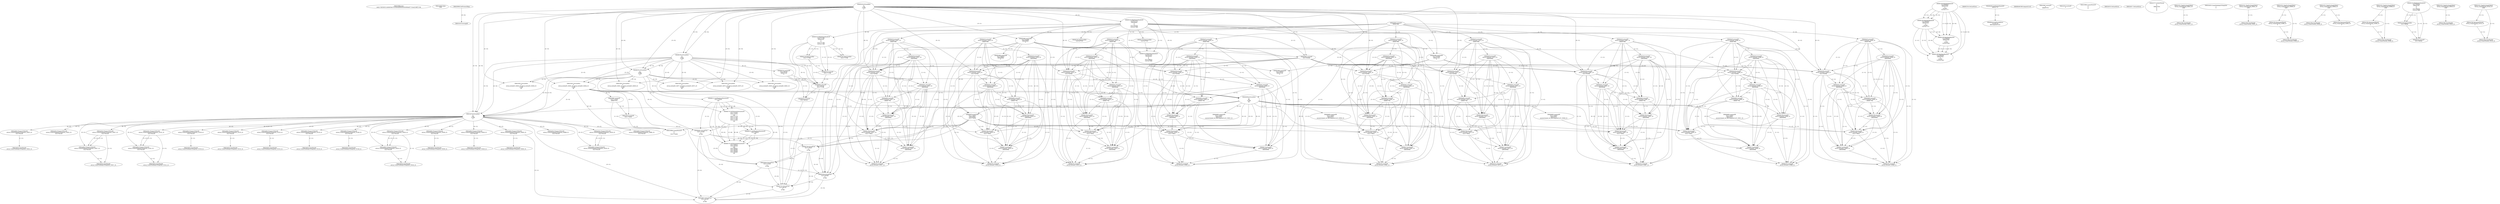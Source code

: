 // Global SCDG with merge call
digraph {
	0 [label="268454688.main
bc6c1749356551cbd4d54ee79104b4add90ee0e5b566def377e5a4226ff727b9"]
	1 [label="268454699.Sleep
1000"]
	2 [label="268450908.GetProcessHeap
"]
	3 [label="268465424.VirtualAlloc
0
128
12288
4"]
	4 [label="268465190.RegOpenKeyExW
2147483650
268501000
0
131097
2147417172"]
	5 [label="268465223.RegQueryValueExW
2147417376
268500984
0
0
3221762048
2147417188"]
	3 -> 5 [label="(0-->5)"]
	6 [label="268465254.GetLastError
"]
	7 [label="268465263.RegCloseKey
2147417376"]
	5 -> 7 [label="(1-->1)"]
	8 [label="268465489.wsprintfW
3221762048
268500964
0"]
	3 -> 8 [label="(0-->1)"]
	5 -> 8 [label="(5-->1)"]
	9 [label="268466183.VirtualAlloc
0
1024
12288
4"]
	3 -> 9 [label="(3-->3)"]
	3 -> 9 [label="(4-->4)"]
	10 [label="268466202.VirtualAlloc
0
3596
12288
4"]
	3 -> 10 [label="(3-->3)"]
	9 -> 10 [label="(3-->3)"]
	3 -> 10 [label="(4-->4)"]
	9 -> 10 [label="(4-->4)"]
	11 [label="268466212.GetWindowsDirectoryW
3221770240
256"]
	10 -> 11 [label="(0-->1)"]
	12 [label="268466270.GetVolumeInformationW
3221770240
3221770752
256
3221771776
3221771784
3221771780
3221771264
256"]
	10 -> 12 [label="(0-->1)"]
	11 -> 12 [label="(1-->1)"]
	11 -> 12 [label="(2-->3)"]
	11 -> 12 [label="(2-->8)"]
	13 [label="268465190.RegOpenKeyExW
2147483650
268501632
0
131097
2147417172"]
	4 -> 13 [label="(1-->1)"]
	4 -> 13 [label="(4-->4)"]
	4 -> 13 [label="(5-->5)"]
	14 [label="268465223.RegQueryValueExW
3221771788
268501592
0
0
3221771788
2147417188"]
	5 -> 14 [label="(6-->6)"]
	15 [label="268465239.RegCloseKey
3221771788"]
	14 -> 15 [label="(1-->1)"]
	14 -> 15 [label="(5-->1)"]
	16 [label="268466320.lstrlenW
3221771788"]
	14 -> 16 [label="(1-->1)"]
	14 -> 16 [label="(5-->1)"]
	15 -> 16 [label="(1-->1)"]
	17 [label="268466376.wsprintfW
3221766144
268501204
0"]
	9 -> 17 [label="(0-->1)"]
	18 [label="268466397.lstrcatW
3221766144
3221771788"]
	9 -> 18 [label="(0-->1)"]
	17 -> 18 [label="(1-->1)"]
	14 -> 18 [label="(1-->2)"]
	14 -> 18 [label="(5-->2)"]
	15 -> 18 [label="(1-->2)"]
	16 -> 18 [label="(1-->2)"]
	19 [label="268466409.GetModuleHandleW
268501752"]
	20 [label="268466416.GetProcAddress
270536744
RtlComputeCrc32"]
	19 -> 20 [label="(0-->1)"]
	21 [label="268466432.lstrlenW
3221766144"]
	9 -> 21 [label="(0-->1)"]
	17 -> 21 [label="(1-->1)"]
	18 -> 21 [label="(1-->1)"]
	22 [label="268466449.RtlComputeCrc32
"]
	23 [label="268466481.VirtualFree
3221770240
0
32768"]
	10 -> 23 [label="(0-->1)"]
	11 -> 23 [label="(1-->1)"]
	12 -> 23 [label="(1-->1)"]
	24 [label="268464882.lstrlenW
3221762048"]
	3 -> 24 [label="(0-->1)"]
	5 -> 24 [label="(5-->1)"]
	8 -> 24 [label="(1-->1)"]
	25 [label="268464893.lstrlenW
268497860"]
	26 [label="268453932.VirtualAlloc
0
retval_lstrlenW_32835_32_retval_lstrlenW_32834_32
12288
64"]
	3 -> 26 [label="(3-->3)"]
	9 -> 26 [label="(3-->3)"]
	10 -> 26 [label="(3-->3)"]
	27 [label="268453967.lstrcpyW
0
268497976"]
	28 [label="268453974.lstrlenW
0"]
	29 [label="268464425.lstrcatW
retval_lstrlenW_32927_32
268497860"]
	25 -> 29 [label="(1-->2)"]
	30 [label="268464433.lstrcatW
retval_lstrlenW_32927_32
268500944"]
	29 -> 30 [label="(1-->1)"]
	31 [label="268464439.lstrcatW
retval_lstrlenW_32927_32
3221762048"]
	29 -> 31 [label="(1-->1)"]
	30 -> 31 [label="(1-->1)"]
	3 -> 31 [label="(0-->2)"]
	5 -> 31 [label="(5-->2)"]
	8 -> 31 [label="(1-->2)"]
	24 -> 31 [label="(1-->2)"]
	32 [label="268464447.lstrcatW
retval_lstrlenW_32927_32
268500948"]
	29 -> 32 [label="(1-->1)"]
	30 -> 32 [label="(1-->1)"]
	31 -> 32 [label="(1-->1)"]
	33 [label="268464636.VirtualAlloc
0
66
12288
64"]
	3 -> 33 [label="(3-->3)"]
	9 -> 33 [label="(3-->3)"]
	10 -> 33 [label="(3-->3)"]
	26 -> 33 [label="(3-->3)"]
	26 -> 33 [label="(4-->4)"]
	34 [label="268464679.wsprintfW
3221778432
268500964
3221774336"]
	33 -> 34 [label="(0-->1)"]
	8 -> 34 [label="(2-->2)"]
	26 -> 34 [label="(0-->3)"]
	35 [label="268464692.lstrcatW
retval_lstrlenW_32927_32
268497764"]
	29 -> 35 [label="(1-->1)"]
	30 -> 35 [label="(1-->1)"]
	31 -> 35 [label="(1-->1)"]
	32 -> 35 [label="(1-->1)"]
	36 [label="268464700.lstrcatW
retval_lstrlenW_32927_32
268500944"]
	29 -> 36 [label="(1-->1)"]
	30 -> 36 [label="(1-->1)"]
	31 -> 36 [label="(1-->1)"]
	32 -> 36 [label="(1-->1)"]
	35 -> 36 [label="(1-->1)"]
	30 -> 36 [label="(2-->2)"]
	37 [label="268464706.lstrcatW
retval_lstrlenW_32927_32
3221778432"]
	29 -> 37 [label="(1-->1)"]
	30 -> 37 [label="(1-->1)"]
	31 -> 37 [label="(1-->1)"]
	32 -> 37 [label="(1-->1)"]
	35 -> 37 [label="(1-->1)"]
	36 -> 37 [label="(1-->1)"]
	33 -> 37 [label="(0-->2)"]
	34 -> 37 [label="(1-->2)"]
	38 [label="268464714.lstrcatW
retval_lstrlenW_32927_32
268500948"]
	29 -> 38 [label="(1-->1)"]
	30 -> 38 [label="(1-->1)"]
	31 -> 38 [label="(1-->1)"]
	32 -> 38 [label="(1-->1)"]
	35 -> 38 [label="(1-->1)"]
	36 -> 38 [label="(1-->1)"]
	37 -> 38 [label="(1-->1)"]
	32 -> 38 [label="(2-->2)"]
	39 [label="268464726.VirtualFree
3221778432
0
32768"]
	33 -> 39 [label="(0-->1)"]
	34 -> 39 [label="(1-->1)"]
	37 -> 39 [label="(2-->1)"]
	23 -> 39 [label="(3-->3)"]
	40 [label="268464767.lstrlenW
retval_lstrlenW_32927_32"]
	29 -> 40 [label="(1-->1)"]
	30 -> 40 [label="(1-->1)"]
	31 -> 40 [label="(1-->1)"]
	32 -> 40 [label="(1-->1)"]
	35 -> 40 [label="(1-->1)"]
	36 -> 40 [label="(1-->1)"]
	37 -> 40 [label="(1-->1)"]
	38 -> 40 [label="(1-->1)"]
	41 [label="268453998.CreateMutexW
0
0
0"]
	42 [label="268454010.GetLastError
"]
	43 [label="268454017.GetLastError
"]
	44 [label="268454043.VirtualFree
3221774336
0
32768"]
	26 -> 44 [label="(0-->1)"]
	34 -> 44 [label="(3-->1)"]
	23 -> 44 [label="(3-->3)"]
	39 -> 44 [label="(3-->3)"]
	45 [label="268467629.VirtualFree
3221762048
0
32768"]
	3 -> 45 [label="(0-->1)"]
	5 -> 45 [label="(5-->1)"]
	8 -> 45 [label="(1-->1)"]
	24 -> 45 [label="(1-->1)"]
	31 -> 45 [label="(2-->1)"]
	23 -> 45 [label="(3-->3)"]
	39 -> 45 [label="(3-->3)"]
	44 -> 45 [label="(3-->3)"]
	46 [label="268467737.VirtualFree
3221766144
0
32768"]
	9 -> 46 [label="(0-->1)"]
	17 -> 46 [label="(1-->1)"]
	18 -> 46 [label="(1-->1)"]
	21 -> 46 [label="(1-->1)"]
	23 -> 46 [label="(3-->3)"]
	39 -> 46 [label="(3-->3)"]
	44 -> 46 [label="(3-->3)"]
	45 -> 46 [label="(3-->3)"]
	47 [label="268454737.CreateThread
0
0
268447024
0
0
0"]
	48 [label="268454761.WaitForSingleObject
retval_CreateThread_34051_32
5000"]
	49 [label="268454790.CloseHandle
retval_CreateThread_34051_32"]
	48 -> 49 [label="(1-->1)"]
	50 [label="268454450.CreateToolhelp32Snapshot
2
0"]
	51 [label="268454476.VirtualAlloc
0
556
12288
4"]
	3 -> 51 [label="(3-->3)"]
	9 -> 51 [label="(3-->3)"]
	10 -> 51 [label="(3-->3)"]
	26 -> 51 [label="(3-->3)"]
	33 -> 51 [label="(3-->3)"]
	3 -> 51 [label="(4-->4)"]
	9 -> 51 [label="(4-->4)"]
	10 -> 51 [label="(4-->4)"]
	52 [label="268454533.lstrcmpiW
"]
	2 -> 52 [label="(0-->0)"]
	53 [label="268453967.lstrcpyW
3221774336
268497976"]
	26 -> 53 [label="(0-->1)"]
	54 [label="268453974.lstrlenW
3221774336"]
	26 -> 54 [label="(0-->1)"]
	53 -> 54 [label="(1-->1)"]
	55 [label="268464425.lstrcatW
retval_lstrlenW_33015_32
268497860"]
	25 -> 55 [label="(1-->2)"]
	56 [label="268464433.lstrcatW
retval_lstrlenW_33015_32
268500944"]
	55 -> 56 [label="(1-->1)"]
	57 [label="268464439.lstrcatW
retval_lstrlenW_33015_32
3221762048"]
	55 -> 57 [label="(1-->1)"]
	56 -> 57 [label="(1-->1)"]
	3 -> 57 [label="(0-->2)"]
	5 -> 57 [label="(5-->2)"]
	8 -> 57 [label="(1-->2)"]
	24 -> 57 [label="(1-->2)"]
	58 [label="268464447.lstrcatW
retval_lstrlenW_33015_32
268500948"]
	55 -> 58 [label="(1-->1)"]
	56 -> 58 [label="(1-->1)"]
	57 -> 58 [label="(1-->1)"]
	59 [label="268464692.lstrcatW
retval_lstrlenW_33015_32
268497764"]
	55 -> 59 [label="(1-->1)"]
	56 -> 59 [label="(1-->1)"]
	57 -> 59 [label="(1-->1)"]
	58 -> 59 [label="(1-->1)"]
	60 [label="268464700.lstrcatW
retval_lstrlenW_33015_32
268500944"]
	55 -> 60 [label="(1-->1)"]
	56 -> 60 [label="(1-->1)"]
	57 -> 60 [label="(1-->1)"]
	58 -> 60 [label="(1-->1)"]
	59 -> 60 [label="(1-->1)"]
	56 -> 60 [label="(2-->2)"]
	61 [label="268464706.lstrcatW
retval_lstrlenW_33015_32
3221778432"]
	55 -> 61 [label="(1-->1)"]
	56 -> 61 [label="(1-->1)"]
	57 -> 61 [label="(1-->1)"]
	58 -> 61 [label="(1-->1)"]
	59 -> 61 [label="(1-->1)"]
	60 -> 61 [label="(1-->1)"]
	33 -> 61 [label="(0-->2)"]
	34 -> 61 [label="(1-->2)"]
	62 [label="268464714.lstrcatW
retval_lstrlenW_33015_32
268500948"]
	55 -> 62 [label="(1-->1)"]
	56 -> 62 [label="(1-->1)"]
	57 -> 62 [label="(1-->1)"]
	58 -> 62 [label="(1-->1)"]
	59 -> 62 [label="(1-->1)"]
	60 -> 62 [label="(1-->1)"]
	61 -> 62 [label="(1-->1)"]
	58 -> 62 [label="(2-->2)"]
	63 [label="268464767.lstrlenW
retval_lstrlenW_33015_32"]
	55 -> 63 [label="(1-->1)"]
	56 -> 63 [label="(1-->1)"]
	57 -> 63 [label="(1-->1)"]
	58 -> 63 [label="(1-->1)"]
	59 -> 63 [label="(1-->1)"]
	60 -> 63 [label="(1-->1)"]
	61 -> 63 [label="(1-->1)"]
	62 -> 63 [label="(1-->1)"]
	64 [label="268453998.CreateMutexW
0
0
3221774336"]
	26 -> 64 [label="(0-->3)"]
	34 -> 64 [label="(3-->3)"]
	53 -> 64 [label="(1-->3)"]
	54 -> 64 [label="(1-->3)"]
	65 [label="268454761.WaitForSingleObject
retval_CreateThread_35061_32
5000"]
	66 [label="268454790.CloseHandle
retval_CreateThread_35061_32"]
	65 -> 66 [label="(1-->1)"]
	67 [label="268454501.Process32FirstW
retval_CreateToolhelp32Snapshot_40696_32
3221782528"]
	51 -> 67 [label="(0-->2)"]
	68 [label="268465239.RegCloseKey
2147417376"]
	5 -> 68 [label="(1-->1)"]
	69 [label="268465489.wsprintfW
3221762048
268501104
0"]
	3 -> 69 [label="(0-->1)"]
	5 -> 69 [label="(5-->1)"]
	70 [label="268453932.VirtualAlloc
0
retval_lstrlenW_32826_32_retval_lstrlenW_32828_32
12288
64"]
	3 -> 70 [label="(3-->3)"]
	9 -> 70 [label="(3-->3)"]
	10 -> 70 [label="(3-->3)"]
	71 [label="268464425.lstrcatW
retval_lstrlenW_32841_32
268497860"]
	25 -> 71 [label="(1-->2)"]
	72 [label="268464433.lstrcatW
retval_lstrlenW_32841_32
268500944"]
	71 -> 72 [label="(1-->1)"]
	73 [label="268464439.lstrcatW
retval_lstrlenW_32841_32
3221762048"]
	71 -> 73 [label="(1-->1)"]
	72 -> 73 [label="(1-->1)"]
	3 -> 73 [label="(0-->2)"]
	5 -> 73 [label="(5-->2)"]
	24 -> 73 [label="(1-->2)"]
	69 -> 73 [label="(1-->2)"]
	74 [label="268464447.lstrcatW
retval_lstrlenW_32841_32
268500948"]
	71 -> 74 [label="(1-->1)"]
	72 -> 74 [label="(1-->1)"]
	73 -> 74 [label="(1-->1)"]
	75 [label="268464692.lstrcatW
retval_lstrlenW_32841_32
268497764"]
	71 -> 75 [label="(1-->1)"]
	72 -> 75 [label="(1-->1)"]
	73 -> 75 [label="(1-->1)"]
	74 -> 75 [label="(1-->1)"]
	76 [label="268464700.lstrcatW
retval_lstrlenW_32841_32
268500944"]
	71 -> 76 [label="(1-->1)"]
	72 -> 76 [label="(1-->1)"]
	73 -> 76 [label="(1-->1)"]
	74 -> 76 [label="(1-->1)"]
	75 -> 76 [label="(1-->1)"]
	72 -> 76 [label="(2-->2)"]
	77 [label="268464706.lstrcatW
retval_lstrlenW_32841_32
3221778432"]
	71 -> 77 [label="(1-->1)"]
	72 -> 77 [label="(1-->1)"]
	73 -> 77 [label="(1-->1)"]
	74 -> 77 [label="(1-->1)"]
	75 -> 77 [label="(1-->1)"]
	76 -> 77 [label="(1-->1)"]
	33 -> 77 [label="(0-->2)"]
	34 -> 77 [label="(1-->2)"]
	78 [label="268464714.lstrcatW
retval_lstrlenW_32841_32
268500948"]
	71 -> 78 [label="(1-->1)"]
	72 -> 78 [label="(1-->1)"]
	73 -> 78 [label="(1-->1)"]
	74 -> 78 [label="(1-->1)"]
	75 -> 78 [label="(1-->1)"]
	76 -> 78 [label="(1-->1)"]
	77 -> 78 [label="(1-->1)"]
	74 -> 78 [label="(2-->2)"]
	79 [label="268464767.lstrlenW
retval_lstrlenW_32841_32"]
	71 -> 79 [label="(1-->1)"]
	72 -> 79 [label="(1-->1)"]
	73 -> 79 [label="(1-->1)"]
	74 -> 79 [label="(1-->1)"]
	75 -> 79 [label="(1-->1)"]
	76 -> 79 [label="(1-->1)"]
	77 -> 79 [label="(1-->1)"]
	78 -> 79 [label="(1-->1)"]
	80 [label="268454501.Process32FirstW
retval_CreateToolhelp32Snapshot_33016_32
3221782528"]
	51 -> 80 [label="(0-->2)"]
	81 [label="268454602.Process32NextW
retval_CreateToolhelp32Snapshot_33016_32
3221782528"]
	80 -> 81 [label="(1-->1)"]
	51 -> 81 [label="(0-->2)"]
	80 -> 81 [label="(2-->2)"]
	82 [label="268465263.RegCloseKey
3221771788"]
	14 -> 82 [label="(1-->1)"]
	14 -> 82 [label="(5-->1)"]
	83 [label="268453932.VirtualAlloc
0
retval_lstrlenW_32831_32_retval_lstrlenW_32829_32
12288
64"]
	3 -> 83 [label="(3-->3)"]
	9 -> 83 [label="(3-->3)"]
	10 -> 83 [label="(3-->3)"]
	84 [label="268464425.lstrcatW
retval_lstrlenW_32854_32
268497860"]
	25 -> 84 [label="(1-->2)"]
	85 [label="268464433.lstrcatW
retval_lstrlenW_32854_32
268500944"]
	84 -> 85 [label="(1-->1)"]
	86 [label="268464439.lstrcatW
retval_lstrlenW_32854_32
3221762048"]
	84 -> 86 [label="(1-->1)"]
	85 -> 86 [label="(1-->1)"]
	3 -> 86 [label="(0-->2)"]
	8 -> 86 [label="(1-->2)"]
	24 -> 86 [label="(1-->2)"]
	87 [label="268464447.lstrcatW
retval_lstrlenW_32854_32
268500948"]
	84 -> 87 [label="(1-->1)"]
	85 -> 87 [label="(1-->1)"]
	86 -> 87 [label="(1-->1)"]
	88 [label="268464692.lstrcatW
retval_lstrlenW_32854_32
268497764"]
	84 -> 88 [label="(1-->1)"]
	85 -> 88 [label="(1-->1)"]
	86 -> 88 [label="(1-->1)"]
	87 -> 88 [label="(1-->1)"]
	89 [label="268464700.lstrcatW
retval_lstrlenW_32854_32
268500944"]
	84 -> 89 [label="(1-->1)"]
	85 -> 89 [label="(1-->1)"]
	86 -> 89 [label="(1-->1)"]
	87 -> 89 [label="(1-->1)"]
	88 -> 89 [label="(1-->1)"]
	85 -> 89 [label="(2-->2)"]
	90 [label="268464706.lstrcatW
retval_lstrlenW_32854_32
3221778432"]
	84 -> 90 [label="(1-->1)"]
	85 -> 90 [label="(1-->1)"]
	86 -> 90 [label="(1-->1)"]
	87 -> 90 [label="(1-->1)"]
	88 -> 90 [label="(1-->1)"]
	89 -> 90 [label="(1-->1)"]
	33 -> 90 [label="(0-->2)"]
	34 -> 90 [label="(1-->2)"]
	91 [label="268464714.lstrcatW
retval_lstrlenW_32854_32
268500948"]
	84 -> 91 [label="(1-->1)"]
	85 -> 91 [label="(1-->1)"]
	86 -> 91 [label="(1-->1)"]
	87 -> 91 [label="(1-->1)"]
	88 -> 91 [label="(1-->1)"]
	89 -> 91 [label="(1-->1)"]
	90 -> 91 [label="(1-->1)"]
	87 -> 91 [label="(2-->2)"]
	92 [label="268464767.lstrlenW
retval_lstrlenW_32854_32"]
	84 -> 92 [label="(1-->1)"]
	85 -> 92 [label="(1-->1)"]
	86 -> 92 [label="(1-->1)"]
	87 -> 92 [label="(1-->1)"]
	88 -> 92 [label="(1-->1)"]
	89 -> 92 [label="(1-->1)"]
	90 -> 92 [label="(1-->1)"]
	91 -> 92 [label="(1-->1)"]
	93 [label="268454602.Process32NextW
retval_CreateToolhelp32Snapshot_34985_32
3221782528"]
	51 -> 93 [label="(0-->2)"]
	94 [label="268453932.VirtualAlloc
0
retval_lstrlenW_32975_32_retval_lstrlenW_32973_32
12288
64"]
	3 -> 94 [label="(3-->3)"]
	9 -> 94 [label="(3-->3)"]
	10 -> 94 [label="(3-->3)"]
	95 [label="268464425.lstrcatW
retval_lstrlenW_33072_32
268497860"]
	25 -> 95 [label="(1-->2)"]
	96 [label="268464433.lstrcatW
retval_lstrlenW_33072_32
268500944"]
	95 -> 96 [label="(1-->1)"]
	97 [label="268464439.lstrcatW
retval_lstrlenW_33072_32
3221762048"]
	95 -> 97 [label="(1-->1)"]
	96 -> 97 [label="(1-->1)"]
	3 -> 97 [label="(0-->2)"]
	5 -> 97 [label="(5-->2)"]
	8 -> 97 [label="(1-->2)"]
	24 -> 97 [label="(1-->2)"]
	98 [label="268464447.lstrcatW
retval_lstrlenW_33072_32
268500948"]
	95 -> 98 [label="(1-->1)"]
	96 -> 98 [label="(1-->1)"]
	97 -> 98 [label="(1-->1)"]
	99 [label="268464662.wsprintfW
3221778432
268500952
unconstrained_ret_RtlComputeCrc32_32950_32"]
	33 -> 99 [label="(0-->1)"]
	100 [label="268464692.lstrcatW
retval_lstrlenW_33072_32
268497764"]
	95 -> 100 [label="(1-->1)"]
	96 -> 100 [label="(1-->1)"]
	97 -> 100 [label="(1-->1)"]
	98 -> 100 [label="(1-->1)"]
	101 [label="268464700.lstrcatW
retval_lstrlenW_33072_32
268500944"]
	95 -> 101 [label="(1-->1)"]
	96 -> 101 [label="(1-->1)"]
	97 -> 101 [label="(1-->1)"]
	98 -> 101 [label="(1-->1)"]
	100 -> 101 [label="(1-->1)"]
	96 -> 101 [label="(2-->2)"]
	102 [label="268464706.lstrcatW
retval_lstrlenW_33072_32
3221778432"]
	95 -> 102 [label="(1-->1)"]
	96 -> 102 [label="(1-->1)"]
	97 -> 102 [label="(1-->1)"]
	98 -> 102 [label="(1-->1)"]
	100 -> 102 [label="(1-->1)"]
	101 -> 102 [label="(1-->1)"]
	33 -> 102 [label="(0-->2)"]
	99 -> 102 [label="(1-->2)"]
	103 [label="268464714.lstrcatW
retval_lstrlenW_33072_32
268500948"]
	95 -> 103 [label="(1-->1)"]
	96 -> 103 [label="(1-->1)"]
	97 -> 103 [label="(1-->1)"]
	98 -> 103 [label="(1-->1)"]
	100 -> 103 [label="(1-->1)"]
	101 -> 103 [label="(1-->1)"]
	102 -> 103 [label="(1-->1)"]
	98 -> 103 [label="(2-->2)"]
	104 [label="268464767.lstrlenW
retval_lstrlenW_33072_32"]
	95 -> 104 [label="(1-->1)"]
	96 -> 104 [label="(1-->1)"]
	97 -> 104 [label="(1-->1)"]
	98 -> 104 [label="(1-->1)"]
	100 -> 104 [label="(1-->1)"]
	101 -> 104 [label="(1-->1)"]
	102 -> 104 [label="(1-->1)"]
	103 -> 104 [label="(1-->1)"]
	105 [label="268454602.Process32NextW
retval_CreateToolhelp32Snapshot_33850_32
3221782528"]
	51 -> 105 [label="(0-->2)"]
	106 [label="268454627.VirtualFree
3221782528
0
32768"]
	51 -> 106 [label="(0-->1)"]
	105 -> 106 [label="(2-->1)"]
	23 -> 106 [label="(3-->3)"]
	39 -> 106 [label="(3-->3)"]
	44 -> 106 [label="(3-->3)"]
	45 -> 106 [label="(3-->3)"]
	46 -> 106 [label="(3-->3)"]
	107 [label="268454634.CloseHandle
retval_CreateToolhelp32Snapshot_33850_32"]
	105 -> 107 [label="(1-->1)"]
	108 [label="268465190.RegOpenKeyExW
2147483650
268501000
0
131097
2147417052"]
	4 -> 108 [label="(1-->1)"]
	13 -> 108 [label="(1-->1)"]
	4 -> 108 [label="(2-->2)"]
	4 -> 108 [label="(4-->4)"]
	13 -> 108 [label="(4-->4)"]
	109 [label="268465489.wsprintfW
3221786624
268500964
0"]
	8 -> 109 [label="(2-->2)"]
	110 [label="268466212.GetWindowsDirectoryW
3221794816
256"]
	11 -> 110 [label="(2-->2)"]
	12 -> 110 [label="(3-->2)"]
	12 -> 110 [label="(8-->2)"]
	111 [label="268466270.GetVolumeInformationW
3221794816
3221795328
256
3221796352
3221796360
3221796356
3221795840
256"]
	110 -> 111 [label="(1-->1)"]
	11 -> 111 [label="(2-->3)"]
	12 -> 111 [label="(3-->3)"]
	12 -> 111 [label="(8-->3)"]
	110 -> 111 [label="(2-->3)"]
	11 -> 111 [label="(2-->8)"]
	12 -> 111 [label="(3-->8)"]
	12 -> 111 [label="(8-->8)"]
	110 -> 111 [label="(2-->8)"]
	112 [label="268465190.RegOpenKeyExW
2147483650
268501632
0
131097
2147417052"]
	4 -> 112 [label="(1-->1)"]
	13 -> 112 [label="(1-->1)"]
	108 -> 112 [label="(1-->1)"]
	13 -> 112 [label="(2-->2)"]
	4 -> 112 [label="(4-->4)"]
	13 -> 112 [label="(4-->4)"]
	108 -> 112 [label="(4-->4)"]
	108 -> 112 [label="(5-->5)"]
	113 [label="268453932.VirtualAlloc
0
retval_lstrlenW_32833_32_retval_lstrlenW_32832_32
12288
64"]
	3 -> 113 [label="(3-->3)"]
	9 -> 113 [label="(3-->3)"]
	10 -> 113 [label="(3-->3)"]
	114 [label="268464425.lstrcatW
retval_lstrlenW_32867_32
268497860"]
	25 -> 114 [label="(1-->2)"]
	115 [label="268464433.lstrcatW
retval_lstrlenW_32867_32
268500944"]
	114 -> 115 [label="(1-->1)"]
	116 [label="268464439.lstrcatW
retval_lstrlenW_32867_32
3221762048"]
	114 -> 116 [label="(1-->1)"]
	115 -> 116 [label="(1-->1)"]
	3 -> 116 [label="(0-->2)"]
	5 -> 116 [label="(5-->2)"]
	24 -> 116 [label="(1-->2)"]
	69 -> 116 [label="(1-->2)"]
	117 [label="268464447.lstrcatW
retval_lstrlenW_32867_32
268500948"]
	114 -> 117 [label="(1-->1)"]
	115 -> 117 [label="(1-->1)"]
	116 -> 117 [label="(1-->1)"]
	118 [label="268464692.lstrcatW
retval_lstrlenW_32867_32
268497764"]
	114 -> 118 [label="(1-->1)"]
	115 -> 118 [label="(1-->1)"]
	116 -> 118 [label="(1-->1)"]
	117 -> 118 [label="(1-->1)"]
	119 [label="268464700.lstrcatW
retval_lstrlenW_32867_32
268500944"]
	114 -> 119 [label="(1-->1)"]
	115 -> 119 [label="(1-->1)"]
	116 -> 119 [label="(1-->1)"]
	117 -> 119 [label="(1-->1)"]
	118 -> 119 [label="(1-->1)"]
	115 -> 119 [label="(2-->2)"]
	120 [label="268464706.lstrcatW
retval_lstrlenW_32867_32
3221778432"]
	114 -> 120 [label="(1-->1)"]
	115 -> 120 [label="(1-->1)"]
	116 -> 120 [label="(1-->1)"]
	117 -> 120 [label="(1-->1)"]
	118 -> 120 [label="(1-->1)"]
	119 -> 120 [label="(1-->1)"]
	33 -> 120 [label="(0-->2)"]
	34 -> 120 [label="(1-->2)"]
	121 [label="268464714.lstrcatW
retval_lstrlenW_32867_32
268500948"]
	114 -> 121 [label="(1-->1)"]
	115 -> 121 [label="(1-->1)"]
	116 -> 121 [label="(1-->1)"]
	117 -> 121 [label="(1-->1)"]
	118 -> 121 [label="(1-->1)"]
	119 -> 121 [label="(1-->1)"]
	120 -> 121 [label="(1-->1)"]
	117 -> 121 [label="(2-->2)"]
	122 [label="268464767.lstrlenW
retval_lstrlenW_32867_32"]
	114 -> 122 [label="(1-->1)"]
	115 -> 122 [label="(1-->1)"]
	116 -> 122 [label="(1-->1)"]
	117 -> 122 [label="(1-->1)"]
	118 -> 122 [label="(1-->1)"]
	119 -> 122 [label="(1-->1)"]
	120 -> 122 [label="(1-->1)"]
	121 -> 122 [label="(1-->1)"]
	123 [label="268454761.WaitForSingleObject
retval_CreateThread_32999_32
5000"]
	124 [label="268454780.TerminateThread
retval_CreateThread_32999_32
0"]
	123 -> 124 [label="(1-->1)"]
	125 [label="268454790.CloseHandle
retval_CreateThread_32999_32"]
	123 -> 125 [label="(1-->1)"]
	124 -> 125 [label="(1-->1)"]
	126 [label="268454602.Process32NextW
retval_CreateToolhelp32Snapshot_33052_32
3221782528"]
	51 -> 126 [label="(0-->2)"]
	127 [label="268454634.CloseHandle
retval_CreateToolhelp32Snapshot_33052_32"]
	126 -> 127 [label="(1-->1)"]
	128 [label="268454501.Process32FirstW
retval_CreateToolhelp32Snapshot_33052_32
3221782528"]
	51 -> 128 [label="(0-->2)"]
	129 [label="268464425.lstrcatW
retval_lstrlenW_32840_32
268497860"]
	25 -> 129 [label="(1-->2)"]
	130 [label="268464433.lstrcatW
retval_lstrlenW_32840_32
268500944"]
	129 -> 130 [label="(1-->1)"]
	131 [label="268464439.lstrcatW
retval_lstrlenW_32840_32
3221762048"]
	129 -> 131 [label="(1-->1)"]
	130 -> 131 [label="(1-->1)"]
	3 -> 131 [label="(0-->2)"]
	5 -> 131 [label="(5-->2)"]
	24 -> 131 [label="(1-->2)"]
	69 -> 131 [label="(1-->2)"]
	132 [label="268464447.lstrcatW
retval_lstrlenW_32840_32
268500948"]
	129 -> 132 [label="(1-->1)"]
	130 -> 132 [label="(1-->1)"]
	131 -> 132 [label="(1-->1)"]
	133 [label="268464662.wsprintfW
3221778432
268500952
unconstrained_ret_RtlComputeCrc32_32811_32"]
	33 -> 133 [label="(0-->1)"]
	134 [label="268464692.lstrcatW
retval_lstrlenW_32840_32
268497764"]
	129 -> 134 [label="(1-->1)"]
	130 -> 134 [label="(1-->1)"]
	131 -> 134 [label="(1-->1)"]
	132 -> 134 [label="(1-->1)"]
	135 [label="268464700.lstrcatW
retval_lstrlenW_32840_32
268500944"]
	129 -> 135 [label="(1-->1)"]
	130 -> 135 [label="(1-->1)"]
	131 -> 135 [label="(1-->1)"]
	132 -> 135 [label="(1-->1)"]
	134 -> 135 [label="(1-->1)"]
	130 -> 135 [label="(2-->2)"]
	136 [label="268464706.lstrcatW
retval_lstrlenW_32840_32
3221778432"]
	129 -> 136 [label="(1-->1)"]
	130 -> 136 [label="(1-->1)"]
	131 -> 136 [label="(1-->1)"]
	132 -> 136 [label="(1-->1)"]
	134 -> 136 [label="(1-->1)"]
	135 -> 136 [label="(1-->1)"]
	33 -> 136 [label="(0-->2)"]
	133 -> 136 [label="(1-->2)"]
	137 [label="268464714.lstrcatW
retval_lstrlenW_32840_32
268500948"]
	129 -> 137 [label="(1-->1)"]
	130 -> 137 [label="(1-->1)"]
	131 -> 137 [label="(1-->1)"]
	132 -> 137 [label="(1-->1)"]
	134 -> 137 [label="(1-->1)"]
	135 -> 137 [label="(1-->1)"]
	136 -> 137 [label="(1-->1)"]
	132 -> 137 [label="(2-->2)"]
	138 [label="268464767.lstrlenW
retval_lstrlenW_32840_32"]
	129 -> 138 [label="(1-->1)"]
	130 -> 138 [label="(1-->1)"]
	131 -> 138 [label="(1-->1)"]
	132 -> 138 [label="(1-->1)"]
	134 -> 138 [label="(1-->1)"]
	135 -> 138 [label="(1-->1)"]
	136 -> 138 [label="(1-->1)"]
	137 -> 138 [label="(1-->1)"]
	139 [label="268454501.Process32FirstW
retval_CreateToolhelp32Snapshot_33057_32
3221782528"]
	51 -> 139 [label="(0-->2)"]
	140 [label="268454602.Process32NextW
retval_CreateToolhelp32Snapshot_33057_32
3221782528"]
	139 -> 140 [label="(1-->1)"]
	51 -> 140 [label="(0-->2)"]
	139 -> 140 [label="(2-->2)"]
	141 [label="268454634.CloseHandle
retval_CreateToolhelp32Snapshot_33057_32"]
	139 -> 141 [label="(1-->1)"]
	140 -> 141 [label="(1-->1)"]
	142 [label="268465223.RegQueryValueExW
2147417376
268500984
0
0
3221786624
2147417068"]
	5 -> 142 [label="(1-->1)"]
	68 -> 142 [label="(1-->1)"]
	5 -> 142 [label="(2-->2)"]
	143 [label="268464425.lstrcatW
retval_lstrlenW_32903_32
268497860"]
	25 -> 143 [label="(1-->2)"]
	144 [label="268464433.lstrcatW
retval_lstrlenW_32903_32
268500944"]
	143 -> 144 [label="(1-->1)"]
	145 [label="268464439.lstrcatW
retval_lstrlenW_32903_32
3221762048"]
	143 -> 145 [label="(1-->1)"]
	144 -> 145 [label="(1-->1)"]
	3 -> 145 [label="(0-->2)"]
	8 -> 145 [label="(1-->2)"]
	24 -> 145 [label="(1-->2)"]
	146 [label="268464447.lstrcatW
retval_lstrlenW_32903_32
268500948"]
	143 -> 146 [label="(1-->1)"]
	144 -> 146 [label="(1-->1)"]
	145 -> 146 [label="(1-->1)"]
	147 [label="268464692.lstrcatW
retval_lstrlenW_32903_32
268497764"]
	143 -> 147 [label="(1-->1)"]
	144 -> 147 [label="(1-->1)"]
	145 -> 147 [label="(1-->1)"]
	146 -> 147 [label="(1-->1)"]
	148 [label="268464700.lstrcatW
retval_lstrlenW_32903_32
268500944"]
	143 -> 148 [label="(1-->1)"]
	144 -> 148 [label="(1-->1)"]
	145 -> 148 [label="(1-->1)"]
	146 -> 148 [label="(1-->1)"]
	147 -> 148 [label="(1-->1)"]
	144 -> 148 [label="(2-->2)"]
	149 [label="268464706.lstrcatW
retval_lstrlenW_32903_32
3221778432"]
	143 -> 149 [label="(1-->1)"]
	144 -> 149 [label="(1-->1)"]
	145 -> 149 [label="(1-->1)"]
	146 -> 149 [label="(1-->1)"]
	147 -> 149 [label="(1-->1)"]
	148 -> 149 [label="(1-->1)"]
	33 -> 149 [label="(0-->2)"]
	34 -> 149 [label="(1-->2)"]
	150 [label="268464714.lstrcatW
retval_lstrlenW_32903_32
268500948"]
	143 -> 150 [label="(1-->1)"]
	144 -> 150 [label="(1-->1)"]
	145 -> 150 [label="(1-->1)"]
	146 -> 150 [label="(1-->1)"]
	147 -> 150 [label="(1-->1)"]
	148 -> 150 [label="(1-->1)"]
	149 -> 150 [label="(1-->1)"]
	146 -> 150 [label="(2-->2)"]
	151 [label="268464767.lstrlenW
retval_lstrlenW_32903_32"]
	143 -> 151 [label="(1-->1)"]
	144 -> 151 [label="(1-->1)"]
	145 -> 151 [label="(1-->1)"]
	146 -> 151 [label="(1-->1)"]
	147 -> 151 [label="(1-->1)"]
	148 -> 151 [label="(1-->1)"]
	149 -> 151 [label="(1-->1)"]
	150 -> 151 [label="(1-->1)"]
	152 [label="268454761.WaitForSingleObject
retval_CreateThread_33094_32
5000"]
	153 [label="268454790.CloseHandle
retval_CreateThread_33094_32"]
	152 -> 153 [label="(1-->1)"]
	154 [label="268454501.Process32FirstW
retval_CreateToolhelp32Snapshot_33141_32
3221782528"]
	51 -> 154 [label="(0-->2)"]
	155 [label="268454602.Process32NextW
retval_CreateToolhelp32Snapshot_33141_32
3221782528"]
	154 -> 155 [label="(1-->1)"]
	51 -> 155 [label="(0-->2)"]
	154 -> 155 [label="(2-->2)"]
	156 [label="268454634.CloseHandle
retval_CreateToolhelp32Snapshot_33141_32"]
	154 -> 156 [label="(1-->1)"]
	155 -> 156 [label="(1-->1)"]
	157 [label="268454761.WaitForSingleObject
retval_CreateThread_33096_32
5000"]
	158 [label="268454780.TerminateThread
retval_CreateThread_33096_32
0"]
	157 -> 158 [label="(1-->1)"]
	159 [label="268454790.CloseHandle
retval_CreateThread_33096_32"]
	157 -> 159 [label="(1-->1)"]
	158 -> 159 [label="(1-->1)"]
	160 [label="268454602.Process32NextW
retval_CreateToolhelp32Snapshot_33159_32
3221782528"]
	51 -> 160 [label="(0-->2)"]
	161 [label="268454634.CloseHandle
retval_CreateToolhelp32Snapshot_33159_32"]
	160 -> 161 [label="(1-->1)"]
	162 [label="268465223.RegQueryValueExW
3221796364
268501592
0
0
3221796364
2147417068"]
	163 [label="268465239.RegCloseKey
3221796364"]
	162 -> 163 [label="(1-->1)"]
	162 -> 163 [label="(5-->1)"]
	164 [label="268466320.lstrlenW
3221796364"]
	162 -> 164 [label="(1-->1)"]
	162 -> 164 [label="(5-->1)"]
	163 -> 164 [label="(1-->1)"]
	165 [label="268465489.wsprintfW
3221786624
268501104
0"]
	142 -> 165 [label="(5-->1)"]
	69 -> 165 [label="(2-->2)"]
	166 [label="268454602.Process32NextW
retval_CreateToolhelp32Snapshot_33132_32
3221782528"]
	51 -> 166 [label="(0-->2)"]
	167 [label="268454634.CloseHandle
retval_CreateToolhelp32Snapshot_33132_32"]
	166 -> 167 [label="(1-->1)"]
	168 [label="268454780.TerminateThread
retval_CreateThread_33094_32
0"]
	152 -> 168 [label="(1-->1)"]
	169 [label="268454602.Process32NextW
retval_CreateToolhelp32Snapshot_33153_32
3221782528"]
	51 -> 169 [label="(0-->2)"]
	170 [label="268454634.CloseHandle
retval_CreateToolhelp32Snapshot_33153_32"]
	169 -> 170 [label="(1-->1)"]
	171 [label="268454761.WaitForSingleObject
retval_CreateThread_33050_32
5000"]
	172 [label="268454790.CloseHandle
retval_CreateThread_33050_32"]
	171 -> 172 [label="(1-->1)"]
	173 [label="268454602.Process32NextW
retval_CreateToolhelp32Snapshot_33120_32
3221782528"]
	51 -> 173 [label="(0-->2)"]
	174 [label="268454634.CloseHandle
retval_CreateToolhelp32Snapshot_33120_32"]
	173 -> 174 [label="(1-->1)"]
	175 [label="268464662.wsprintfW
3221778432
268500952
unconstrained_ret_RtlComputeCrc32_32822_32"]
	33 -> 175 [label="(0-->1)"]
	176 [label="268454602.Process32NextW
retval_CreateToolhelp32Snapshot_33149_32
3221782528"]
	51 -> 176 [label="(0-->2)"]
	177 [label="268454634.CloseHandle
retval_CreateToolhelp32Snapshot_33149_32"]
	176 -> 177 [label="(1-->1)"]
	178 [label="268453932.VirtualAlloc
0
retval_lstrlenW_32877_32_retval_lstrlenW_32872_32
12288
64"]
	3 -> 178 [label="(3-->3)"]
	9 -> 178 [label="(3-->3)"]
	10 -> 178 [label="(3-->3)"]
	179 [label="268464425.lstrcatW
retval_lstrlenW_32980_32
268497860"]
	25 -> 179 [label="(1-->2)"]
	180 [label="268464433.lstrcatW
retval_lstrlenW_32980_32
268500944"]
	179 -> 180 [label="(1-->1)"]
	181 [label="268464439.lstrcatW
retval_lstrlenW_32980_32
3221762048"]
	179 -> 181 [label="(1-->1)"]
	180 -> 181 [label="(1-->1)"]
	3 -> 181 [label="(0-->2)"]
	8 -> 181 [label="(1-->2)"]
	24 -> 181 [label="(1-->2)"]
	182 [label="268464447.lstrcatW
retval_lstrlenW_32980_32
268500948"]
	179 -> 182 [label="(1-->1)"]
	180 -> 182 [label="(1-->1)"]
	181 -> 182 [label="(1-->1)"]
	183 [label="268464662.wsprintfW
3221778432
268500952
unconstrained_ret_RtlComputeCrc32_32858_32"]
	33 -> 183 [label="(0-->1)"]
	184 [label="268464692.lstrcatW
retval_lstrlenW_32980_32
268497764"]
	179 -> 184 [label="(1-->1)"]
	180 -> 184 [label="(1-->1)"]
	181 -> 184 [label="(1-->1)"]
	182 -> 184 [label="(1-->1)"]
	185 [label="268464700.lstrcatW
retval_lstrlenW_32980_32
268500944"]
	179 -> 185 [label="(1-->1)"]
	180 -> 185 [label="(1-->1)"]
	181 -> 185 [label="(1-->1)"]
	182 -> 185 [label="(1-->1)"]
	184 -> 185 [label="(1-->1)"]
	180 -> 185 [label="(2-->2)"]
	186 [label="268464706.lstrcatW
retval_lstrlenW_32980_32
3221778432"]
	179 -> 186 [label="(1-->1)"]
	180 -> 186 [label="(1-->1)"]
	181 -> 186 [label="(1-->1)"]
	182 -> 186 [label="(1-->1)"]
	184 -> 186 [label="(1-->1)"]
	185 -> 186 [label="(1-->1)"]
	33 -> 186 [label="(0-->2)"]
	183 -> 186 [label="(1-->2)"]
	187 [label="268464714.lstrcatW
retval_lstrlenW_32980_32
268500948"]
	179 -> 187 [label="(1-->1)"]
	180 -> 187 [label="(1-->1)"]
	181 -> 187 [label="(1-->1)"]
	182 -> 187 [label="(1-->1)"]
	184 -> 187 [label="(1-->1)"]
	185 -> 187 [label="(1-->1)"]
	186 -> 187 [label="(1-->1)"]
	182 -> 187 [label="(2-->2)"]
	188 [label="268464767.lstrlenW
retval_lstrlenW_32980_32"]
	179 -> 188 [label="(1-->1)"]
	180 -> 188 [label="(1-->1)"]
	181 -> 188 [label="(1-->1)"]
	182 -> 188 [label="(1-->1)"]
	184 -> 188 [label="(1-->1)"]
	185 -> 188 [label="(1-->1)"]
	186 -> 188 [label="(1-->1)"]
	187 -> 188 [label="(1-->1)"]
	189 [label="268454501.Process32FirstW
retval_CreateToolhelp32Snapshot_33424_32
3221782528"]
	51 -> 189 [label="(0-->2)"]
	190 [label="268454602.Process32NextW
retval_CreateToolhelp32Snapshot_33424_32
3221782528"]
	189 -> 190 [label="(1-->1)"]
	51 -> 190 [label="(0-->2)"]
	189 -> 190 [label="(2-->2)"]
	191 [label="268454634.CloseHandle
retval_CreateToolhelp32Snapshot_33424_32"]
	189 -> 191 [label="(1-->1)"]
	190 -> 191 [label="(1-->1)"]
	192 [label="268454602.Process32NextW
retval_CreateToolhelp32Snapshot_33030_32
3221782528"]
	51 -> 192 [label="(0-->2)"]
	193 [label="268454634.CloseHandle
retval_CreateToolhelp32Snapshot_33030_32"]
	192 -> 193 [label="(1-->1)"]
	194 [label="268454761.WaitForSingleObject
retval_CreateThread_33142_32
5000"]
	195 [label="268454780.TerminateThread
retval_CreateThread_33142_32
0"]
	194 -> 195 [label="(1-->1)"]
	196 [label="268454790.CloseHandle
retval_CreateThread_33142_32"]
	194 -> 196 [label="(1-->1)"]
	195 -> 196 [label="(1-->1)"]
	197 [label="268454602.Process32NextW
retval_CreateToolhelp32Snapshot_33428_32
3221782528"]
	51 -> 197 [label="(0-->2)"]
	198 [label="268454634.CloseHandle
retval_CreateToolhelp32Snapshot_33428_32"]
	197 -> 198 [label="(1-->1)"]
}
